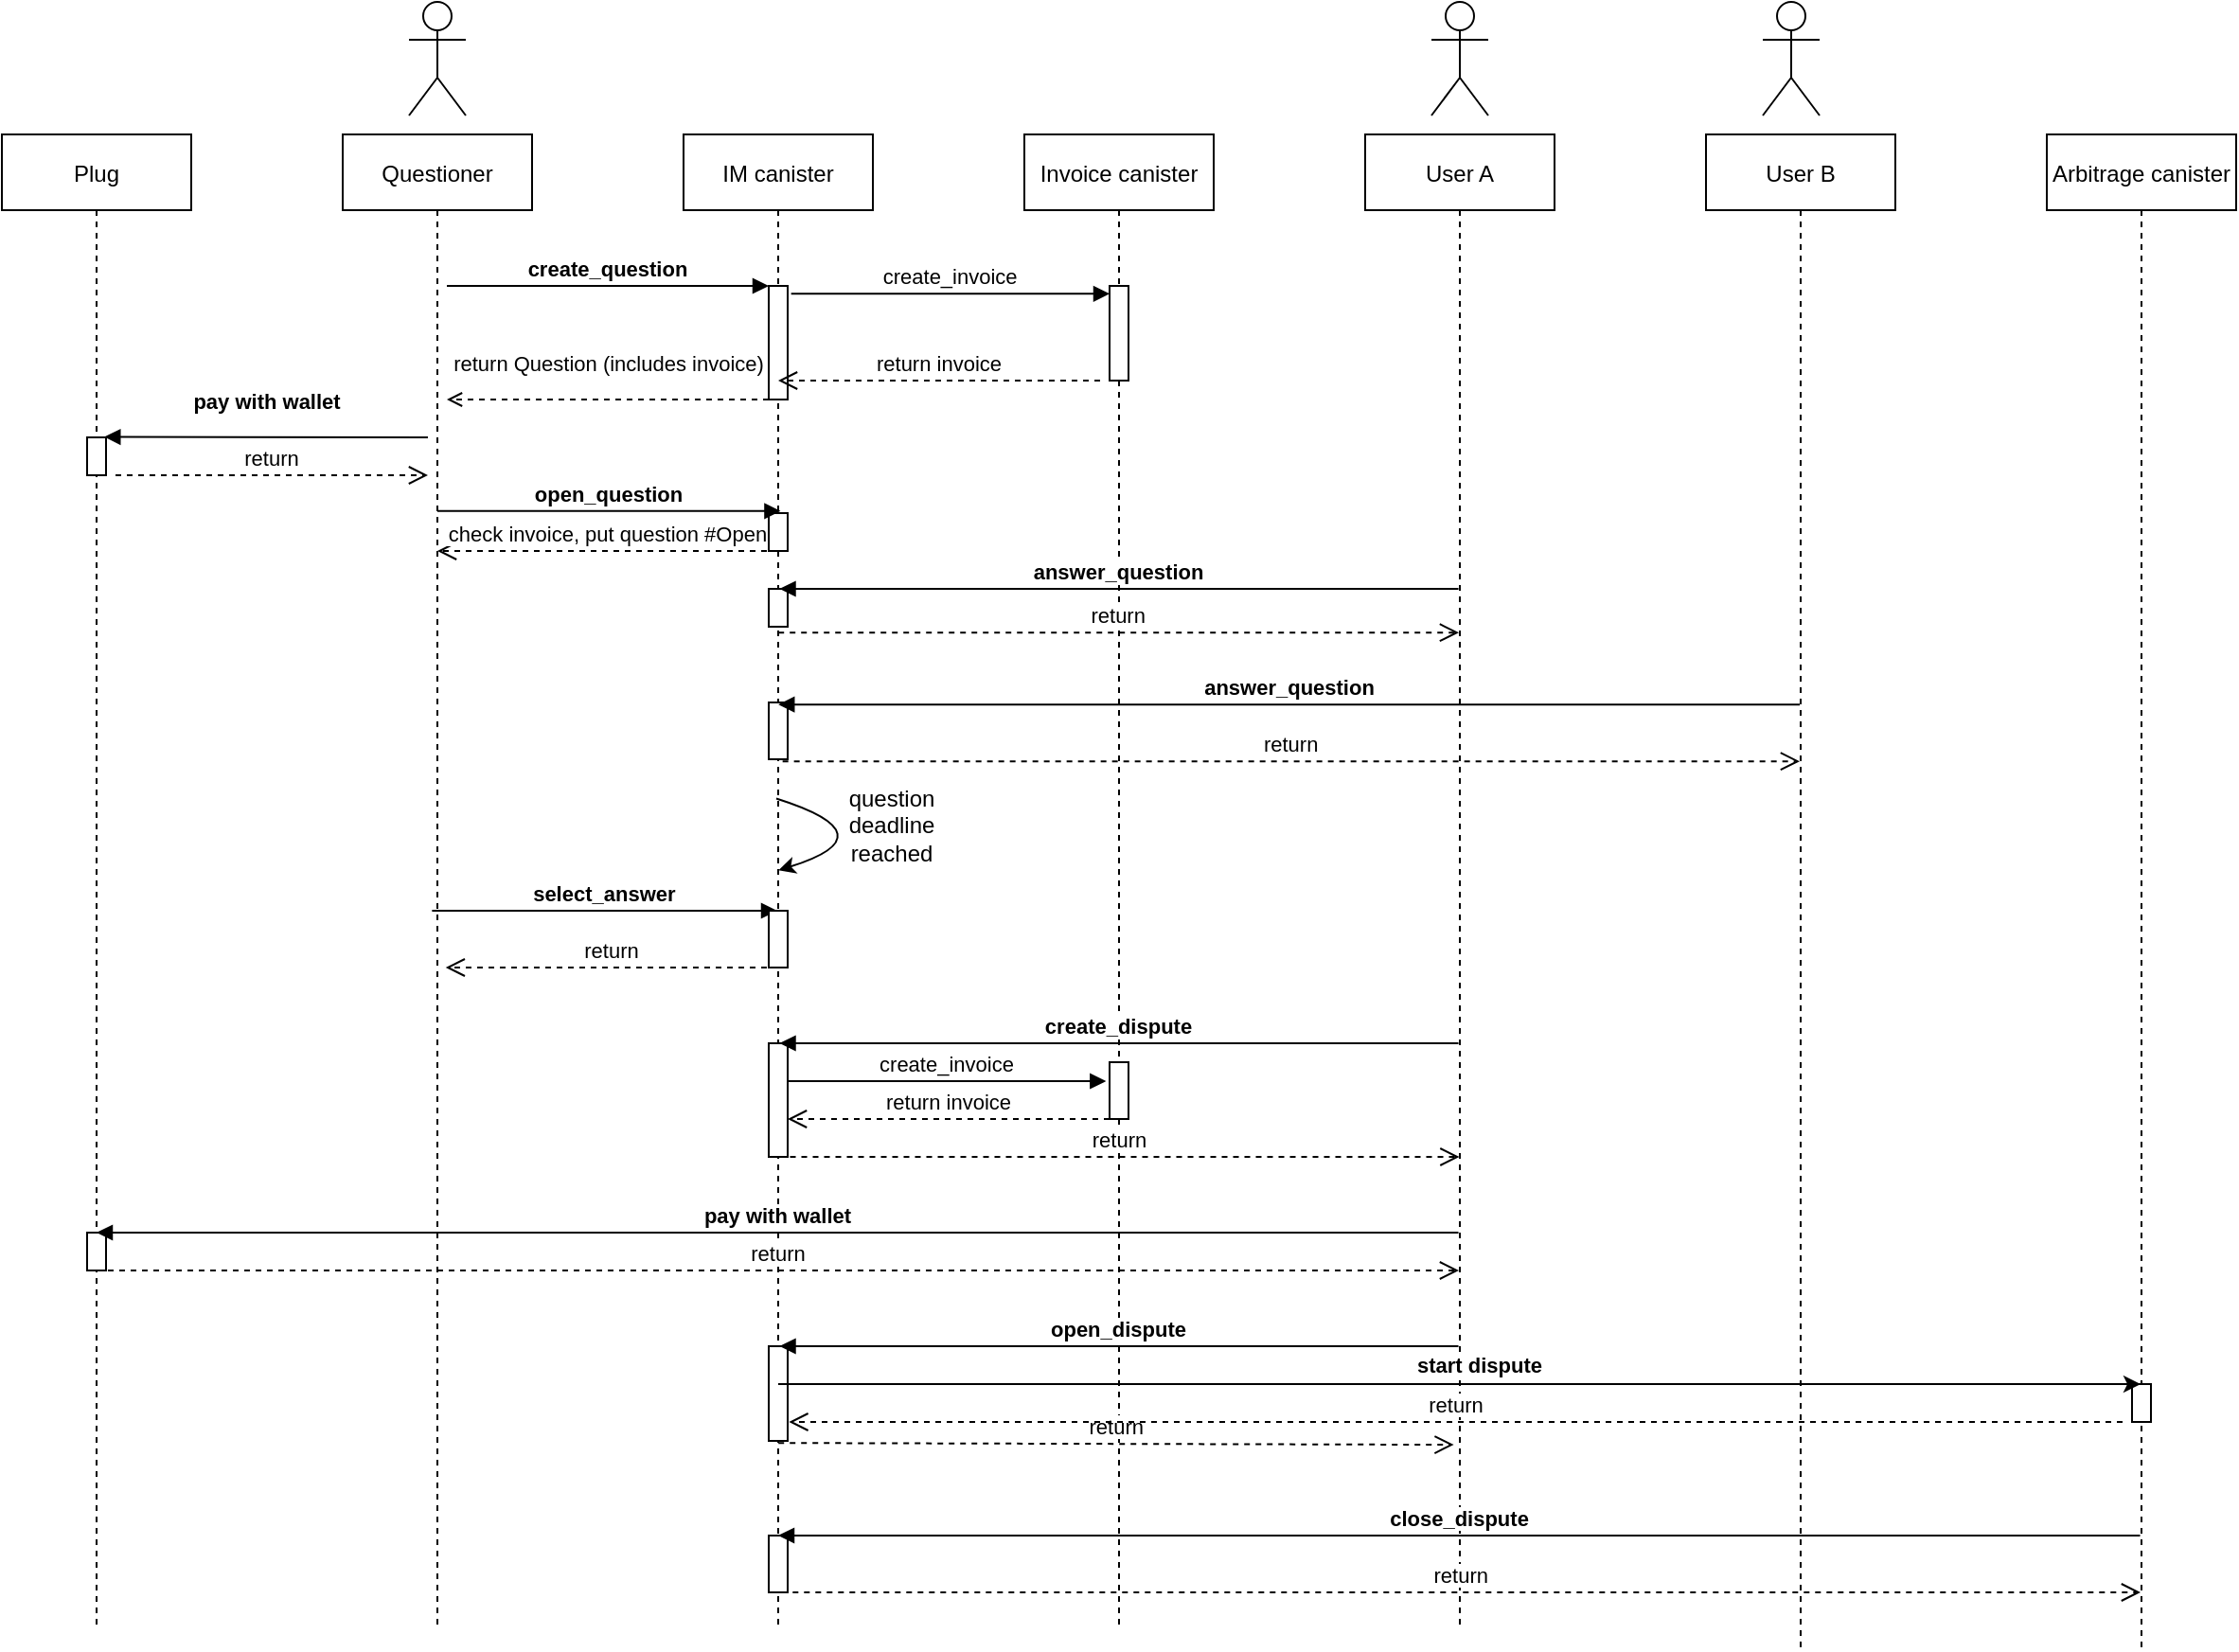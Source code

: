 <mxfile version="18.0.2"><diagram id="kgpKYQtTHZ0yAKxKKP6v" name="Page-1"><mxGraphModel dx="2670" dy="954" grid="1" gridSize="10" guides="1" tooltips="1" connect="1" arrows="1" fold="1" page="1" pageScale="1" pageWidth="850" pageHeight="1100" math="0" shadow="0"><root><mxCell id="0"/><mxCell id="1" parent="0"/><mxCell id="3nuBFxr9cyL0pnOWT2aG-1" value="Questioner" style="shape=umlLifeline;perimeter=lifelinePerimeter;container=1;collapsible=0;recursiveResize=0;rounded=0;shadow=0;strokeWidth=1;" parent="1" vertex="1"><mxGeometry x="120" y="80" width="100" height="790" as="geometry"/></mxCell><mxCell id="ZyPB7S5_X7XG1F0uMESn-8" value="return Question (includes invoice)" style="verticalAlign=bottom;endArrow=open;shadow=0;strokeWidth=1;dashed=1;endFill=0;" edge="1" parent="3nuBFxr9cyL0pnOWT2aG-1"><mxGeometry x="-0.005" y="-10" relative="1" as="geometry"><mxPoint x="225" y="140" as="sourcePoint"/><mxPoint x="55" y="140" as="targetPoint"/><mxPoint as="offset"/></mxGeometry></mxCell><mxCell id="ZyPB7S5_X7XG1F0uMESn-40" value="return" style="verticalAlign=bottom;endArrow=open;dashed=1;endSize=8;shadow=0;strokeWidth=1;" edge="1" parent="3nuBFxr9cyL0pnOWT2aG-1"><mxGeometry relative="1" as="geometry"><mxPoint x="54.389" y="440.0" as="targetPoint"/><mxPoint x="230" y="440" as="sourcePoint"/></mxGeometry></mxCell><mxCell id="3nuBFxr9cyL0pnOWT2aG-5" value="IM canister" style="shape=umlLifeline;perimeter=lifelinePerimeter;container=1;collapsible=0;recursiveResize=0;rounded=0;shadow=0;strokeWidth=1;" parent="1" vertex="1"><mxGeometry x="300" y="80" width="100" height="790" as="geometry"/></mxCell><mxCell id="3nuBFxr9cyL0pnOWT2aG-6" value="" style="points=[];perimeter=orthogonalPerimeter;rounded=0;shadow=0;strokeWidth=1;" parent="3nuBFxr9cyL0pnOWT2aG-5" vertex="1"><mxGeometry x="45" y="80" width="10" height="60" as="geometry"/></mxCell><mxCell id="ZyPB7S5_X7XG1F0uMESn-19" value="" style="points=[];perimeter=orthogonalPerimeter;rounded=0;shadow=0;strokeWidth=1;" vertex="1" parent="3nuBFxr9cyL0pnOWT2aG-5"><mxGeometry x="45" y="200" width="10" height="20" as="geometry"/></mxCell><mxCell id="ZyPB7S5_X7XG1F0uMESn-37" value="" style="points=[];perimeter=orthogonalPerimeter;rounded=0;shadow=0;strokeWidth=1;" vertex="1" parent="3nuBFxr9cyL0pnOWT2aG-5"><mxGeometry x="45" y="240" width="10" height="20" as="geometry"/></mxCell><mxCell id="ZyPB7S5_X7XG1F0uMESn-38" value="" style="points=[];perimeter=orthogonalPerimeter;rounded=0;shadow=0;strokeWidth=1;" vertex="1" parent="3nuBFxr9cyL0pnOWT2aG-5"><mxGeometry x="45" y="300" width="10" height="30" as="geometry"/></mxCell><mxCell id="ZyPB7S5_X7XG1F0uMESn-39" value="select_answer" style="verticalAlign=bottom;endArrow=block;shadow=0;strokeWidth=1;exitX=0.534;exitY=0.33;exitDx=0;exitDy=0;exitPerimeter=0;fontStyle=1" edge="1" parent="3nuBFxr9cyL0pnOWT2aG-5" target="3nuBFxr9cyL0pnOWT2aG-5"><mxGeometry relative="1" as="geometry"><mxPoint x="-132.82" y="410" as="sourcePoint"/><mxPoint x="45.0" y="410.88" as="targetPoint"/></mxGeometry></mxCell><mxCell id="ZyPB7S5_X7XG1F0uMESn-42" value="" style="points=[];perimeter=orthogonalPerimeter;rounded=0;shadow=0;strokeWidth=1;" vertex="1" parent="3nuBFxr9cyL0pnOWT2aG-5"><mxGeometry x="45" y="410" width="10" height="30" as="geometry"/></mxCell><mxCell id="ZyPB7S5_X7XG1F0uMESn-44" value="" style="points=[];perimeter=orthogonalPerimeter;rounded=0;shadow=0;strokeWidth=1;" vertex="1" parent="3nuBFxr9cyL0pnOWT2aG-5"><mxGeometry x="45" y="480" width="10" height="60" as="geometry"/></mxCell><mxCell id="ZyPB7S5_X7XG1F0uMESn-74" value="" style="points=[];perimeter=orthogonalPerimeter;rounded=0;shadow=0;strokeWidth=1;" vertex="1" parent="3nuBFxr9cyL0pnOWT2aG-5"><mxGeometry x="45" y="640" width="10" height="50" as="geometry"/></mxCell><mxCell id="ZyPB7S5_X7XG1F0uMESn-81" value="" style="points=[];perimeter=orthogonalPerimeter;rounded=0;shadow=0;strokeWidth=1;" vertex="1" parent="3nuBFxr9cyL0pnOWT2aG-5"><mxGeometry x="45" y="740" width="10" height="30" as="geometry"/></mxCell><mxCell id="3nuBFxr9cyL0pnOWT2aG-8" value="create_question" style="verticalAlign=bottom;endArrow=block;entryX=0;entryY=0;shadow=0;strokeWidth=1;fontStyle=1" parent="1" target="3nuBFxr9cyL0pnOWT2aG-6" edge="1"><mxGeometry relative="1" as="geometry"><mxPoint x="175" y="160" as="sourcePoint"/></mxGeometry></mxCell><mxCell id="ZyPB7S5_X7XG1F0uMESn-2" value="Invoice canister" style="shape=umlLifeline;perimeter=lifelinePerimeter;container=1;collapsible=0;recursiveResize=0;rounded=0;shadow=0;strokeWidth=1;" vertex="1" parent="1"><mxGeometry x="480" y="80" width="100" height="790" as="geometry"/></mxCell><mxCell id="ZyPB7S5_X7XG1F0uMESn-3" value="" style="points=[];perimeter=orthogonalPerimeter;rounded=0;shadow=0;strokeWidth=1;" vertex="1" parent="ZyPB7S5_X7XG1F0uMESn-2"><mxGeometry x="45" y="80" width="10" height="50" as="geometry"/></mxCell><mxCell id="ZyPB7S5_X7XG1F0uMESn-48" value="create_invoice" style="verticalAlign=bottom;endArrow=block;shadow=0;strokeWidth=1;exitX=1.183;exitY=0.069;exitDx=0;exitDy=0;exitPerimeter=0;" edge="1" parent="ZyPB7S5_X7XG1F0uMESn-2"><mxGeometry relative="1" as="geometry"><mxPoint x="-125.0" y="500" as="sourcePoint"/><mxPoint x="43.17" y="500" as="targetPoint"/></mxGeometry></mxCell><mxCell id="ZyPB7S5_X7XG1F0uMESn-49" value="return invoice" style="verticalAlign=bottom;endArrow=open;dashed=1;endSize=8;exitX=0;exitY=0.95;shadow=0;strokeWidth=1;" edge="1" parent="ZyPB7S5_X7XG1F0uMESn-2"><mxGeometry relative="1" as="geometry"><mxPoint x="-125" y="520.0" as="targetPoint"/><mxPoint x="45" y="520.0" as="sourcePoint"/></mxGeometry></mxCell><mxCell id="ZyPB7S5_X7XG1F0uMESn-50" value="" style="points=[];perimeter=orthogonalPerimeter;rounded=0;shadow=0;strokeWidth=1;" vertex="1" parent="ZyPB7S5_X7XG1F0uMESn-2"><mxGeometry x="45" y="490" width="10" height="30" as="geometry"/></mxCell><mxCell id="ZyPB7S5_X7XG1F0uMESn-4" value="User A" style="shape=umlLifeline;perimeter=lifelinePerimeter;container=1;collapsible=0;recursiveResize=0;rounded=0;shadow=0;strokeWidth=1;" vertex="1" parent="1"><mxGeometry x="660" y="80" width="100" height="790" as="geometry"/></mxCell><mxCell id="ZyPB7S5_X7XG1F0uMESn-6" value="create_invoice" style="verticalAlign=bottom;endArrow=block;shadow=0;strokeWidth=1;exitX=1.183;exitY=0.069;exitDx=0;exitDy=0;exitPerimeter=0;" edge="1" parent="1" source="3nuBFxr9cyL0pnOWT2aG-6" target="ZyPB7S5_X7XG1F0uMESn-3"><mxGeometry relative="1" as="geometry"><mxPoint x="360" y="170.0" as="sourcePoint"/><mxPoint x="530" y="170.0" as="targetPoint"/></mxGeometry></mxCell><mxCell id="ZyPB7S5_X7XG1F0uMESn-7" value="return invoice" style="verticalAlign=bottom;endArrow=open;dashed=1;endSize=8;exitX=0;exitY=0.95;shadow=0;strokeWidth=1;" edge="1" parent="1"><mxGeometry relative="1" as="geometry"><mxPoint x="350" y="210.0" as="targetPoint"/><mxPoint x="520" y="210.0" as="sourcePoint"/></mxGeometry></mxCell><mxCell id="ZyPB7S5_X7XG1F0uMESn-12" value="Plug" style="shape=umlLifeline;perimeter=lifelinePerimeter;container=1;collapsible=0;recursiveResize=0;rounded=0;shadow=0;strokeWidth=1;" vertex="1" parent="1"><mxGeometry x="-60" y="80" width="100" height="790" as="geometry"/></mxCell><mxCell id="ZyPB7S5_X7XG1F0uMESn-13" value="" style="points=[];perimeter=orthogonalPerimeter;rounded=0;shadow=0;strokeWidth=1;" vertex="1" parent="ZyPB7S5_X7XG1F0uMESn-12"><mxGeometry x="45" y="160" width="10" height="20" as="geometry"/></mxCell><mxCell id="ZyPB7S5_X7XG1F0uMESn-15" value="pay with wallet" style="verticalAlign=bottom;endArrow=block;entryX=0.914;entryY=0.367;shadow=0;strokeWidth=1;entryDx=0;entryDy=0;entryPerimeter=0;fontStyle=1" edge="1" parent="ZyPB7S5_X7XG1F0uMESn-12"><mxGeometry x="-0.005" y="-10" relative="1" as="geometry"><mxPoint x="225" y="160.03" as="sourcePoint"/><mxPoint x="54.14" y="159.76" as="targetPoint"/><mxPoint as="offset"/></mxGeometry></mxCell><mxCell id="ZyPB7S5_X7XG1F0uMESn-58" value="" style="points=[];perimeter=orthogonalPerimeter;rounded=0;shadow=0;strokeWidth=1;" vertex="1" parent="ZyPB7S5_X7XG1F0uMESn-12"><mxGeometry x="45" y="580" width="10" height="20" as="geometry"/></mxCell><mxCell id="ZyPB7S5_X7XG1F0uMESn-16" value="return" style="verticalAlign=bottom;endArrow=open;dashed=1;endSize=8;exitX=1;exitY=0.95;shadow=0;strokeWidth=1;" edge="1" parent="1"><mxGeometry relative="1" as="geometry"><mxPoint x="165" y="260.0" as="targetPoint"/><mxPoint y="260.0" as="sourcePoint"/></mxGeometry></mxCell><mxCell id="ZyPB7S5_X7XG1F0uMESn-18" value="check invoice, put question #Open" style="verticalAlign=bottom;endArrow=open;dashed=1;endSize=8;exitX=0;exitY=0.95;shadow=0;strokeWidth=1;" edge="1" parent="1" target="3nuBFxr9cyL0pnOWT2aG-1"><mxGeometry relative="1" as="geometry"><mxPoint x="180" y="300.0" as="targetPoint"/><mxPoint x="350" y="300.0" as="sourcePoint"/></mxGeometry></mxCell><mxCell id="ZyPB7S5_X7XG1F0uMESn-17" value="open_question" style="verticalAlign=bottom;endArrow=block;entryX=0.622;entryY=-0.056;shadow=0;strokeWidth=1;entryDx=0;entryDy=0;entryPerimeter=0;fontStyle=1" edge="1" parent="1" source="3nuBFxr9cyL0pnOWT2aG-1" target="ZyPB7S5_X7XG1F0uMESn-19"><mxGeometry relative="1" as="geometry"><mxPoint x="170" y="280" as="sourcePoint"/><mxPoint x="340" y="280" as="targetPoint"/></mxGeometry></mxCell><mxCell id="ZyPB7S5_X7XG1F0uMESn-21" value="" style="shape=umlActor;verticalLabelPosition=bottom;verticalAlign=top;html=1;outlineConnect=0;" vertex="1" parent="1"><mxGeometry x="155" y="10" width="30" height="60" as="geometry"/></mxCell><mxCell id="ZyPB7S5_X7XG1F0uMESn-23" value="" style="shape=umlActor;verticalLabelPosition=bottom;verticalAlign=top;html=1;outlineConnect=0;" vertex="1" parent="1"><mxGeometry x="695" y="10" width="30" height="60" as="geometry"/></mxCell><mxCell id="ZyPB7S5_X7XG1F0uMESn-27" value="return" style="verticalAlign=bottom;endArrow=open;dashed=1;endSize=8;exitX=0.501;exitY=0.333;shadow=0;strokeWidth=1;exitDx=0;exitDy=0;exitPerimeter=0;" edge="1" parent="1" source="3nuBFxr9cyL0pnOWT2aG-5" target="ZyPB7S5_X7XG1F0uMESn-4"><mxGeometry relative="1" as="geometry"><mxPoint x="515" y="379.44" as="targetPoint"/><mxPoint x="350" y="379.44" as="sourcePoint"/></mxGeometry></mxCell><mxCell id="ZyPB7S5_X7XG1F0uMESn-30" value="User B" style="shape=umlLifeline;perimeter=lifelinePerimeter;container=1;collapsible=0;recursiveResize=0;rounded=0;shadow=0;strokeWidth=1;" vertex="1" parent="1"><mxGeometry x="840" y="80" width="100" height="800" as="geometry"/></mxCell><mxCell id="ZyPB7S5_X7XG1F0uMESn-32" value="" style="shape=umlActor;verticalLabelPosition=bottom;verticalAlign=top;html=1;outlineConnect=0;" vertex="1" parent="1"><mxGeometry x="870" y="10" width="30" height="60" as="geometry"/></mxCell><mxCell id="ZyPB7S5_X7XG1F0uMESn-34" value="answer_question" style="verticalAlign=bottom;endArrow=block;shadow=0;strokeWidth=1;fontStyle=1;entryX=0.511;entryY=0.037;entryDx=0;entryDy=0;entryPerimeter=0;" edge="1" parent="1" source="ZyPB7S5_X7XG1F0uMESn-30" target="ZyPB7S5_X7XG1F0uMESn-38"><mxGeometry relative="1" as="geometry"><mxPoint x="709.26" y="410.0" as="sourcePoint"/><mxPoint x="350.749" y="410.0" as="targetPoint"/></mxGeometry></mxCell><mxCell id="ZyPB7S5_X7XG1F0uMESn-43" value="create_dispute" style="verticalAlign=bottom;endArrow=block;shadow=0;strokeWidth=1;exitX=0.479;exitY=0.428;exitDx=0;exitDy=0;exitPerimeter=0;fontStyle=1" edge="1" parent="1"><mxGeometry relative="1" as="geometry"><mxPoint x="709.26" y="560.0" as="sourcePoint"/><mxPoint x="350.749" y="560.0" as="targetPoint"/></mxGeometry></mxCell><mxCell id="ZyPB7S5_X7XG1F0uMESn-46" value="return" style="verticalAlign=bottom;endArrow=open;dashed=1;endSize=8;exitX=1;exitY=0.95;shadow=0;strokeWidth=1;" edge="1" parent="1"><mxGeometry relative="1" as="geometry"><mxPoint x="709.75" y="620" as="targetPoint"/><mxPoint x="350.25" y="620" as="sourcePoint"/></mxGeometry></mxCell><mxCell id="ZyPB7S5_X7XG1F0uMESn-51" value="open_dispute" style="verticalAlign=bottom;endArrow=block;shadow=0;strokeWidth=1;exitX=0.479;exitY=0.428;exitDx=0;exitDy=0;exitPerimeter=0;fontStyle=1" edge="1" parent="1"><mxGeometry relative="1" as="geometry"><mxPoint x="709.26" y="720" as="sourcePoint"/><mxPoint x="350.749" y="720" as="targetPoint"/></mxGeometry></mxCell><mxCell id="ZyPB7S5_X7XG1F0uMESn-53" value="pay with wallet" style="verticalAlign=bottom;endArrow=block;shadow=0;strokeWidth=1;exitX=0.479;exitY=0.428;exitDx=0;exitDy=0;exitPerimeter=0;fontStyle=1" edge="1" parent="1" target="ZyPB7S5_X7XG1F0uMESn-12"><mxGeometry relative="1" as="geometry"><mxPoint x="709.26" y="660" as="sourcePoint"/><mxPoint x="350.749" y="660" as="targetPoint"/></mxGeometry></mxCell><mxCell id="ZyPB7S5_X7XG1F0uMESn-54" value="return" style="verticalAlign=bottom;endArrow=open;dashed=1;endSize=8;exitX=1;exitY=0.95;shadow=0;strokeWidth=1;" edge="1" parent="1" target="ZyPB7S5_X7XG1F0uMESn-4"><mxGeometry relative="1" as="geometry"><mxPoint x="155" y="680" as="targetPoint"/><mxPoint x="-10" y="680" as="sourcePoint"/></mxGeometry></mxCell><mxCell id="ZyPB7S5_X7XG1F0uMESn-52" value="answer_question" style="verticalAlign=bottom;endArrow=block;shadow=0;strokeWidth=1;exitX=0.479;exitY=0.428;exitDx=0;exitDy=0;exitPerimeter=0;fontStyle=1" edge="1" parent="1"><mxGeometry relative="1" as="geometry"><mxPoint x="709.26" y="320" as="sourcePoint"/><mxPoint x="350.749" y="320" as="targetPoint"/></mxGeometry></mxCell><mxCell id="ZyPB7S5_X7XG1F0uMESn-36" value="return" style="verticalAlign=bottom;endArrow=open;dashed=1;endSize=8;exitX=0.733;exitY=1.037;shadow=0;strokeWidth=1;exitDx=0;exitDy=0;exitPerimeter=0;" edge="1" parent="1" source="ZyPB7S5_X7XG1F0uMESn-38" target="ZyPB7S5_X7XG1F0uMESn-30"><mxGeometry relative="1" as="geometry"><mxPoint x="709.75" y="440.0" as="targetPoint"/><mxPoint x="350.25" y="440.0" as="sourcePoint"/></mxGeometry></mxCell><mxCell id="ZyPB7S5_X7XG1F0uMESn-60" value="" style="endArrow=classic;html=1;exitX=0.49;exitY=0.444;exitDx=0;exitDy=0;exitPerimeter=0;entryX=0.501;entryY=0.492;entryDx=0;entryDy=0;entryPerimeter=0;curved=1;" edge="1" parent="1" source="3nuBFxr9cyL0pnOWT2aG-5" target="3nuBFxr9cyL0pnOWT2aG-5"><mxGeometry width="50" height="50" relative="1" as="geometry"><mxPoint x="390" y="470" as="sourcePoint"/><mxPoint x="440" y="420" as="targetPoint"/><Array as="points"><mxPoint x="410" y="450"/></Array></mxGeometry></mxCell><mxCell id="ZyPB7S5_X7XG1F0uMESn-64" value="question deadline reached" style="text;html=1;strokeColor=none;fillColor=none;align=center;verticalAlign=middle;whiteSpace=wrap;rounded=0;" vertex="1" parent="1"><mxGeometry x="380" y="430" width="60" height="30" as="geometry"/></mxCell><mxCell id="ZyPB7S5_X7XG1F0uMESn-66" value="Arbitrage canister" style="shape=umlLifeline;perimeter=lifelinePerimeter;container=1;collapsible=0;recursiveResize=0;rounded=0;shadow=0;strokeWidth=1;" vertex="1" parent="1"><mxGeometry x="1020" y="80" width="100" height="800" as="geometry"/></mxCell><mxCell id="ZyPB7S5_X7XG1F0uMESn-79" value="" style="points=[];perimeter=orthogonalPerimeter;rounded=0;shadow=0;strokeWidth=1;" vertex="1" parent="ZyPB7S5_X7XG1F0uMESn-66"><mxGeometry x="45" y="660" width="10" height="20" as="geometry"/></mxCell><mxCell id="ZyPB7S5_X7XG1F0uMESn-67" value="return" style="verticalAlign=bottom;endArrow=open;dashed=1;endSize=8;exitX=0.511;exitY=1.022;shadow=0;strokeWidth=1;exitDx=0;exitDy=0;exitPerimeter=0;entryX=0.468;entryY=0.876;entryDx=0;entryDy=0;entryPerimeter=0;" edge="1" parent="1" source="ZyPB7S5_X7XG1F0uMESn-74" target="ZyPB7S5_X7XG1F0uMESn-4"><mxGeometry relative="1" as="geometry"><mxPoint x="709.75" y="740" as="targetPoint"/><mxPoint x="-9.75" y="740" as="sourcePoint"/></mxGeometry></mxCell><mxCell id="ZyPB7S5_X7XG1F0uMESn-75" value="" style="endArrow=classic;html=1;curved=1;exitX=0.5;exitY=0.4;exitDx=0;exitDy=0;exitPerimeter=0;" edge="1" parent="1" source="ZyPB7S5_X7XG1F0uMESn-74" target="ZyPB7S5_X7XG1F0uMESn-66"><mxGeometry width="50" height="50" relative="1" as="geometry"><mxPoint x="450" y="750" as="sourcePoint"/><mxPoint x="500" y="700" as="targetPoint"/></mxGeometry></mxCell><mxCell id="ZyPB7S5_X7XG1F0uMESn-76" value="start dispute" style="edgeLabel;html=1;align=center;verticalAlign=middle;resizable=0;points=[];fontStyle=1" vertex="1" connectable="0" parent="ZyPB7S5_X7XG1F0uMESn-75"><mxGeometry x="0.443" y="2" relative="1" as="geometry"><mxPoint x="-149" y="-8" as="offset"/></mxGeometry></mxCell><mxCell id="ZyPB7S5_X7XG1F0uMESn-78" value="return" style="verticalAlign=bottom;endArrow=open;dashed=1;endSize=8;shadow=0;strokeWidth=1;entryX=1.067;entryY=0.8;entryDx=0;entryDy=0;entryPerimeter=0;" edge="1" parent="1" target="ZyPB7S5_X7XG1F0uMESn-74"><mxGeometry relative="1" as="geometry"><mxPoint x="1426.69" y="750.94" as="targetPoint"/><mxPoint x="1060" y="760" as="sourcePoint"/></mxGeometry></mxCell><mxCell id="ZyPB7S5_X7XG1F0uMESn-80" value="close_dispute" style="verticalAlign=bottom;endArrow=block;shadow=0;strokeWidth=1;exitX=0.479;exitY=0.428;exitDx=0;exitDy=0;exitPerimeter=0;fontStyle=1" edge="1" parent="1" target="3nuBFxr9cyL0pnOWT2aG-5"><mxGeometry relative="1" as="geometry"><mxPoint x="1069.26" y="820" as="sourcePoint"/><mxPoint x="710.749" y="820" as="targetPoint"/></mxGeometry></mxCell><mxCell id="ZyPB7S5_X7XG1F0uMESn-82" value="return" style="verticalAlign=bottom;endArrow=open;dashed=1;endSize=8;exitX=0.511;exitY=1.022;shadow=0;strokeWidth=1;exitDx=0;exitDy=0;exitPerimeter=0;" edge="1" parent="1" target="ZyPB7S5_X7XG1F0uMESn-66"><mxGeometry relative="1" as="geometry"><mxPoint x="708.34" y="850.94" as="targetPoint"/><mxPoint x="351.65" y="850.0" as="sourcePoint"/></mxGeometry></mxCell></root></mxGraphModel></diagram></mxfile>
